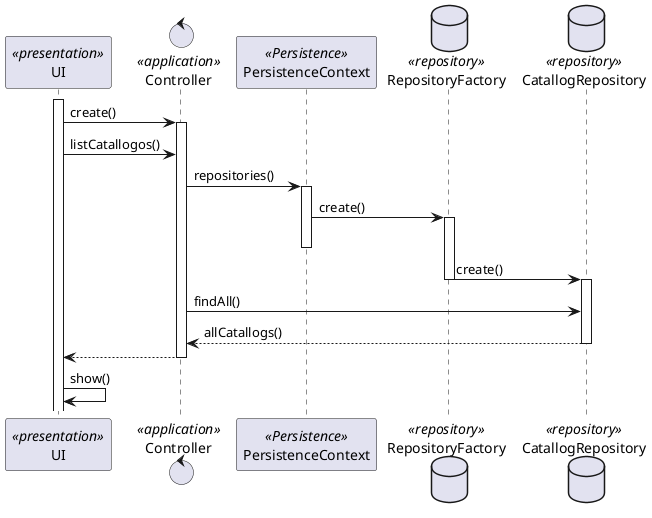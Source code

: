 @startuml

participant UI as UI <<presentation>>
control Controller as Controller <<application>>
participant "PersistenceContext" as PersistenceContext <<Persistence>>
database RepositoryFactory as RepositoryFactory <<repository>>
database CatallogRepository as RepositoryCatallogs <<repository>>

activate UI

UI->Controller : create()
activate Controller
UI -> Controller : listCatallogos()

Controller -> PersistenceContext: repositories()
activate PersistenceContext

PersistenceContext -> RepositoryFactory : create()
activate RepositoryFactory

deactivate PersistenceContext

RepositoryFactory -> RepositoryCatallogs : create()
deactivate RepositoryFactory

activate RepositoryCatallogs

Controller -> RepositoryCatallogs : findAll()

RepositoryCatallogs --> Controller :allCatallogs()
deactivate RepositoryCatallogs

Controller--> UI:
deactivate Controller

UI-> UI:show()
@enduml

